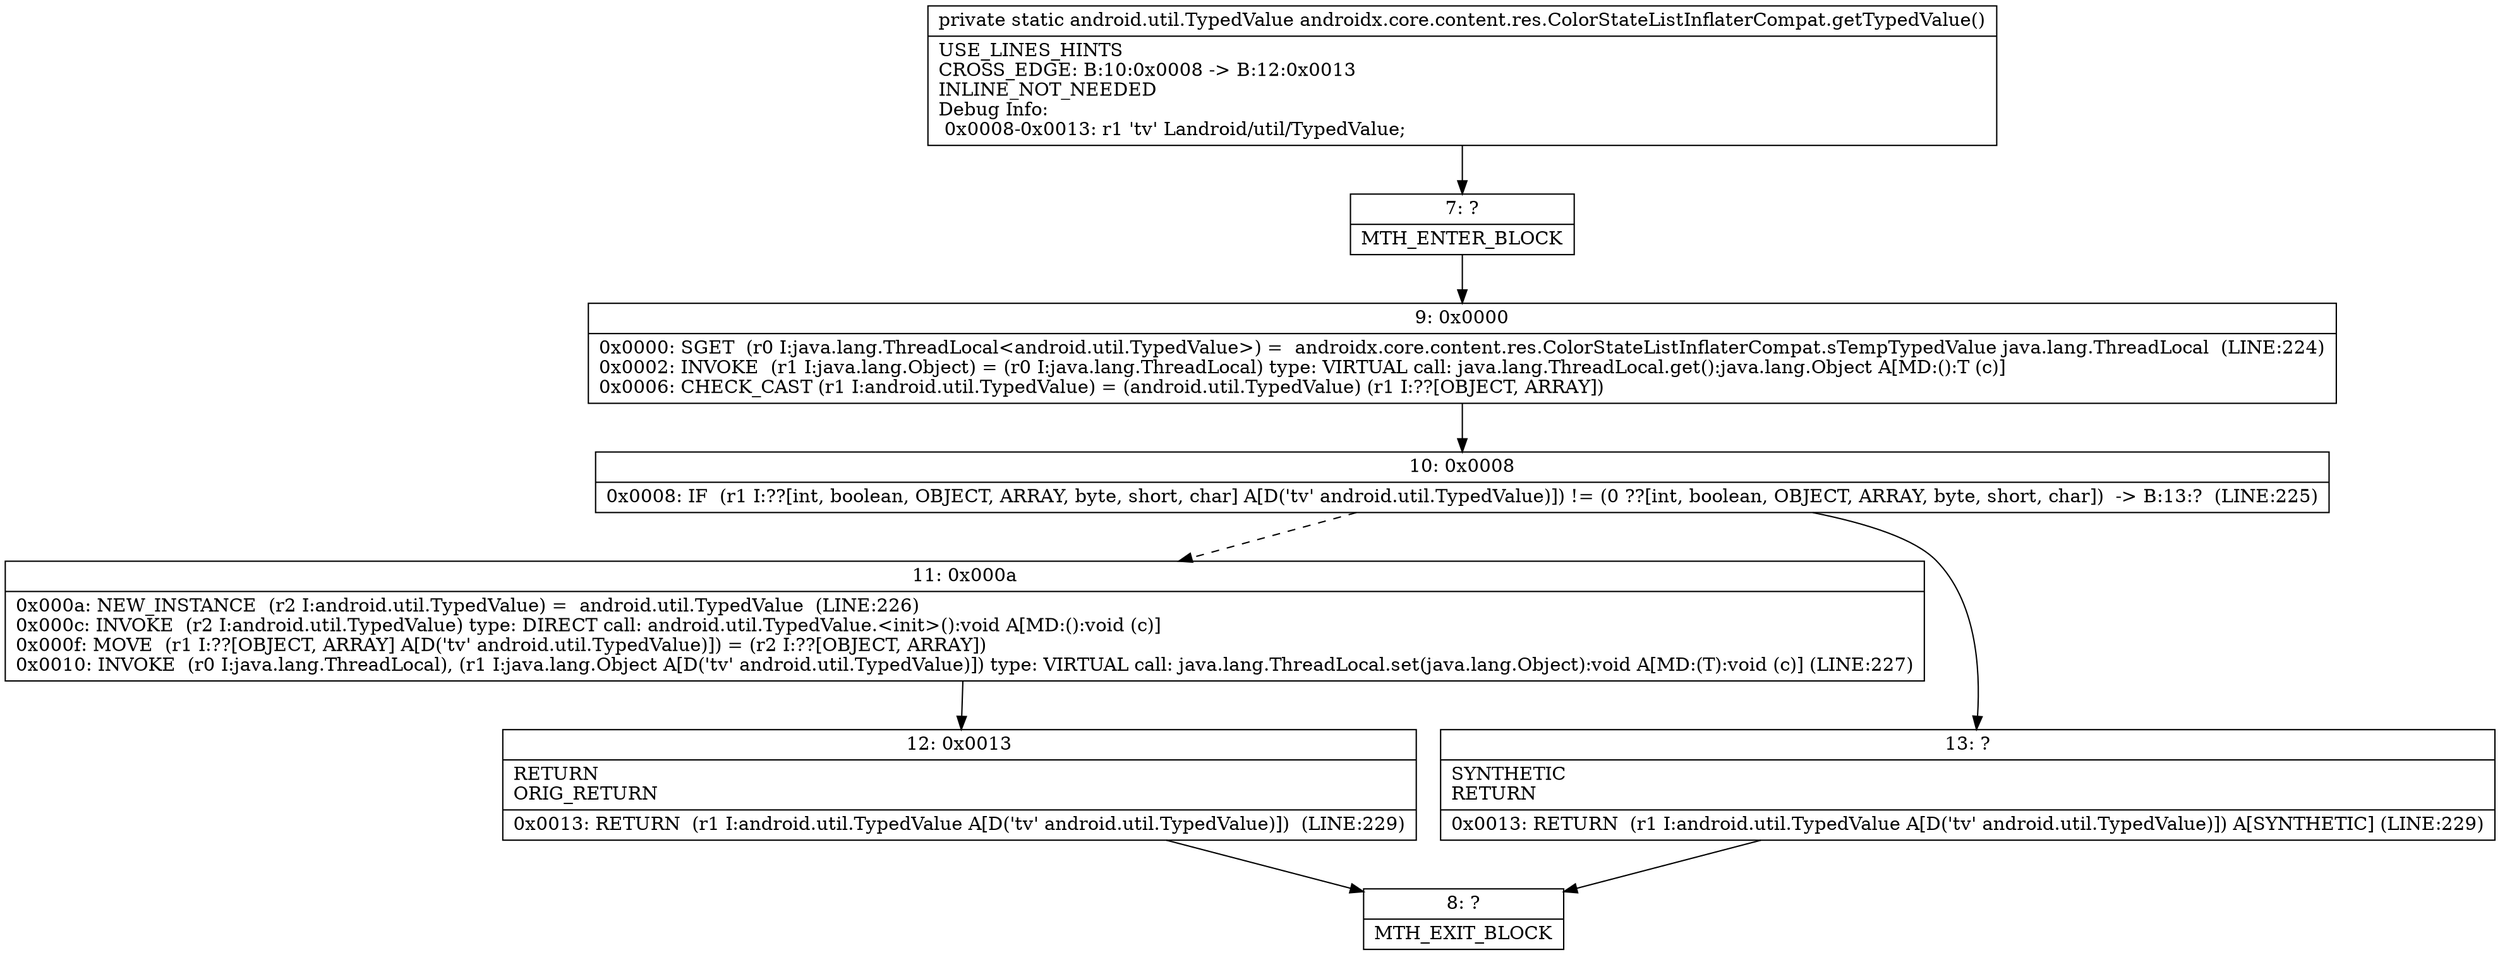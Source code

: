 digraph "CFG forandroidx.core.content.res.ColorStateListInflaterCompat.getTypedValue()Landroid\/util\/TypedValue;" {
Node_7 [shape=record,label="{7\:\ ?|MTH_ENTER_BLOCK\l}"];
Node_9 [shape=record,label="{9\:\ 0x0000|0x0000: SGET  (r0 I:java.lang.ThreadLocal\<android.util.TypedValue\>) =  androidx.core.content.res.ColorStateListInflaterCompat.sTempTypedValue java.lang.ThreadLocal  (LINE:224)\l0x0002: INVOKE  (r1 I:java.lang.Object) = (r0 I:java.lang.ThreadLocal) type: VIRTUAL call: java.lang.ThreadLocal.get():java.lang.Object A[MD:():T (c)]\l0x0006: CHECK_CAST (r1 I:android.util.TypedValue) = (android.util.TypedValue) (r1 I:??[OBJECT, ARRAY]) \l}"];
Node_10 [shape=record,label="{10\:\ 0x0008|0x0008: IF  (r1 I:??[int, boolean, OBJECT, ARRAY, byte, short, char] A[D('tv' android.util.TypedValue)]) != (0 ??[int, boolean, OBJECT, ARRAY, byte, short, char])  \-\> B:13:?  (LINE:225)\l}"];
Node_11 [shape=record,label="{11\:\ 0x000a|0x000a: NEW_INSTANCE  (r2 I:android.util.TypedValue) =  android.util.TypedValue  (LINE:226)\l0x000c: INVOKE  (r2 I:android.util.TypedValue) type: DIRECT call: android.util.TypedValue.\<init\>():void A[MD:():void (c)]\l0x000f: MOVE  (r1 I:??[OBJECT, ARRAY] A[D('tv' android.util.TypedValue)]) = (r2 I:??[OBJECT, ARRAY]) \l0x0010: INVOKE  (r0 I:java.lang.ThreadLocal), (r1 I:java.lang.Object A[D('tv' android.util.TypedValue)]) type: VIRTUAL call: java.lang.ThreadLocal.set(java.lang.Object):void A[MD:(T):void (c)] (LINE:227)\l}"];
Node_12 [shape=record,label="{12\:\ 0x0013|RETURN\lORIG_RETURN\l|0x0013: RETURN  (r1 I:android.util.TypedValue A[D('tv' android.util.TypedValue)])  (LINE:229)\l}"];
Node_8 [shape=record,label="{8\:\ ?|MTH_EXIT_BLOCK\l}"];
Node_13 [shape=record,label="{13\:\ ?|SYNTHETIC\lRETURN\l|0x0013: RETURN  (r1 I:android.util.TypedValue A[D('tv' android.util.TypedValue)]) A[SYNTHETIC] (LINE:229)\l}"];
MethodNode[shape=record,label="{private static android.util.TypedValue androidx.core.content.res.ColorStateListInflaterCompat.getTypedValue()  | USE_LINES_HINTS\lCROSS_EDGE: B:10:0x0008 \-\> B:12:0x0013\lINLINE_NOT_NEEDED\lDebug Info:\l  0x0008\-0x0013: r1 'tv' Landroid\/util\/TypedValue;\l}"];
MethodNode -> Node_7;Node_7 -> Node_9;
Node_9 -> Node_10;
Node_10 -> Node_11[style=dashed];
Node_10 -> Node_13;
Node_11 -> Node_12;
Node_12 -> Node_8;
Node_13 -> Node_8;
}

